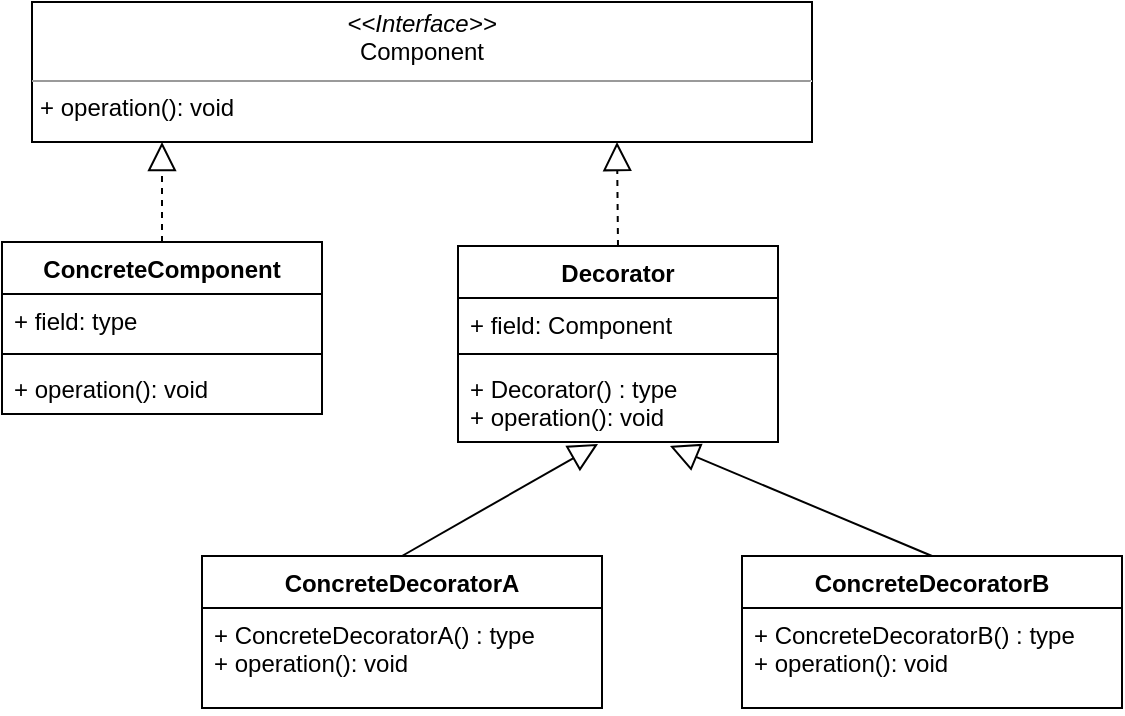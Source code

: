 <mxfile version="10.6.1" type="device"><diagram name="Page-1" id="929967ad-93f9-6ef4-fab6-5d389245f69c"><mxGraphModel dx="1394" dy="824" grid="1" gridSize="10" guides="1" tooltips="1" connect="1" arrows="1" fold="1" page="1" pageScale="1.5" pageWidth="1169" pageHeight="826" background="none" math="0" shadow="0"><root><mxCell id="0" style=";html=1;"/><mxCell id="1" style=";html=1;" parent="0"/><mxCell id="sr-3qaoRouUvl3E0NLpQ-2" value="ConcreteComponent" style="swimlane;fontStyle=1;align=center;verticalAlign=top;childLayout=stackLayout;horizontal=1;startSize=26;horizontalStack=0;resizeParent=1;resizeParentMax=0;resizeLast=0;collapsible=1;marginBottom=0;" vertex="1" parent="1"><mxGeometry x="200" y="144" width="160" height="86" as="geometry"/></mxCell><mxCell id="sr-3qaoRouUvl3E0NLpQ-3" value="+ field: type" style="text;strokeColor=none;fillColor=none;align=left;verticalAlign=top;spacingLeft=4;spacingRight=4;overflow=hidden;rotatable=0;points=[[0,0.5],[1,0.5]];portConstraint=eastwest;" vertex="1" parent="sr-3qaoRouUvl3E0NLpQ-2"><mxGeometry y="26" width="160" height="26" as="geometry"/></mxCell><mxCell id="sr-3qaoRouUvl3E0NLpQ-4" value="" style="line;strokeWidth=1;fillColor=none;align=left;verticalAlign=middle;spacingTop=-1;spacingLeft=3;spacingRight=3;rotatable=0;labelPosition=right;points=[];portConstraint=eastwest;" vertex="1" parent="sr-3qaoRouUvl3E0NLpQ-2"><mxGeometry y="52" width="160" height="8" as="geometry"/></mxCell><mxCell id="sr-3qaoRouUvl3E0NLpQ-5" value="+ operation(): void" style="text;strokeColor=none;fillColor=none;align=left;verticalAlign=top;spacingLeft=4;spacingRight=4;overflow=hidden;rotatable=0;points=[[0,0.5],[1,0.5]];portConstraint=eastwest;" vertex="1" parent="sr-3qaoRouUvl3E0NLpQ-2"><mxGeometry y="60" width="160" height="26" as="geometry"/></mxCell><mxCell id="sr-3qaoRouUvl3E0NLpQ-6" value="&lt;p style=&quot;margin: 0px ; margin-top: 4px ; text-align: center&quot;&gt;&lt;i&gt;&amp;lt;&amp;lt;Interface&amp;gt;&amp;gt;&lt;/i&gt;&lt;br&gt;Component&lt;/p&gt;&lt;hr size=&quot;1&quot;&gt;&lt;p style=&quot;margin: 0px ; margin-left: 4px&quot;&gt;+ operation(): void&lt;br&gt;&lt;/p&gt;" style="verticalAlign=top;align=left;overflow=fill;fontSize=12;fontFamily=Helvetica;html=1;" vertex="1" parent="1"><mxGeometry x="215" y="24" width="390" height="70" as="geometry"/></mxCell><mxCell id="sr-3qaoRouUvl3E0NLpQ-7" value="Decorator" style="swimlane;fontStyle=1;align=center;verticalAlign=top;childLayout=stackLayout;horizontal=1;startSize=26;horizontalStack=0;resizeParent=1;resizeParentMax=0;resizeLast=0;collapsible=1;marginBottom=0;" vertex="1" parent="1"><mxGeometry x="428" y="146" width="160" height="98" as="geometry"/></mxCell><mxCell id="sr-3qaoRouUvl3E0NLpQ-8" value="+ field: Component" style="text;strokeColor=none;fillColor=none;align=left;verticalAlign=top;spacingLeft=4;spacingRight=4;overflow=hidden;rotatable=0;points=[[0,0.5],[1,0.5]];portConstraint=eastwest;" vertex="1" parent="sr-3qaoRouUvl3E0NLpQ-7"><mxGeometry y="26" width="160" height="24" as="geometry"/></mxCell><mxCell id="sr-3qaoRouUvl3E0NLpQ-9" value="" style="line;strokeWidth=1;fillColor=none;align=left;verticalAlign=middle;spacingTop=-1;spacingLeft=3;spacingRight=3;rotatable=0;labelPosition=right;points=[];portConstraint=eastwest;" vertex="1" parent="sr-3qaoRouUvl3E0NLpQ-7"><mxGeometry y="50" width="160" height="8" as="geometry"/></mxCell><mxCell id="sr-3qaoRouUvl3E0NLpQ-10" value="+ Decorator() : type&#10;+ operation(): void&#10;" style="text;strokeColor=none;fillColor=none;align=left;verticalAlign=top;spacingLeft=4;spacingRight=4;overflow=hidden;rotatable=0;points=[[0,0.5],[1,0.5]];portConstraint=eastwest;" vertex="1" parent="sr-3qaoRouUvl3E0NLpQ-7"><mxGeometry y="58" width="160" height="40" as="geometry"/></mxCell><mxCell id="sr-3qaoRouUvl3E0NLpQ-11" value="ConcreteDecoratorA" style="swimlane;fontStyle=1;align=center;verticalAlign=top;childLayout=stackLayout;horizontal=1;startSize=26;horizontalStack=0;resizeParent=1;resizeParentMax=0;resizeLast=0;collapsible=1;marginBottom=0;" vertex="1" parent="1"><mxGeometry x="300" y="301" width="200" height="76" as="geometry"/></mxCell><mxCell id="sr-3qaoRouUvl3E0NLpQ-14" value="+ ConcreteDecoratorA() : type&#10;+ operation(): void&#10;" style="text;strokeColor=none;fillColor=none;align=left;verticalAlign=top;spacingLeft=4;spacingRight=4;overflow=hidden;rotatable=0;points=[[0,0.5],[1,0.5]];portConstraint=eastwest;" vertex="1" parent="sr-3qaoRouUvl3E0NLpQ-11"><mxGeometry y="26" width="200" height="50" as="geometry"/></mxCell><mxCell id="sr-3qaoRouUvl3E0NLpQ-15" value="ConcreteDecoratorB" style="swimlane;fontStyle=1;align=center;verticalAlign=top;childLayout=stackLayout;horizontal=1;startSize=26;horizontalStack=0;resizeParent=1;resizeParentMax=0;resizeLast=0;collapsible=1;marginBottom=0;" vertex="1" parent="1"><mxGeometry x="570" y="301" width="190" height="76" as="geometry"/></mxCell><mxCell id="sr-3qaoRouUvl3E0NLpQ-18" value="+ ConcreteDecoratorB() : type&#10;+ operation(): void&#10;" style="text;strokeColor=none;fillColor=none;align=left;verticalAlign=top;spacingLeft=4;spacingRight=4;overflow=hidden;rotatable=0;points=[[0,0.5],[1,0.5]];portConstraint=eastwest;" vertex="1" parent="sr-3qaoRouUvl3E0NLpQ-15"><mxGeometry y="26" width="190" height="50" as="geometry"/></mxCell><mxCell id="sr-3qaoRouUvl3E0NLpQ-19" value="" style="endArrow=block;dashed=1;endFill=0;endSize=12;html=1;exitX=0.5;exitY=0;exitDx=0;exitDy=0;" edge="1" parent="1" source="sr-3qaoRouUvl3E0NLpQ-2"><mxGeometry width="160" relative="1" as="geometry"><mxPoint x="282" y="138" as="sourcePoint"/><mxPoint x="280" y="94" as="targetPoint"/></mxGeometry></mxCell><mxCell id="sr-3qaoRouUvl3E0NLpQ-20" value="" style="endArrow=block;dashed=1;endFill=0;endSize=12;html=1;entryX=0.75;entryY=1;entryDx=0;entryDy=0;exitX=0.5;exitY=0;exitDx=0;exitDy=0;" edge="1" parent="1" source="sr-3qaoRouUvl3E0NLpQ-7" target="sr-3qaoRouUvl3E0NLpQ-6"><mxGeometry width="160" relative="1" as="geometry"><mxPoint x="620" y="85" as="sourcePoint"/><mxPoint x="785" y="1" as="targetPoint"/></mxGeometry></mxCell><mxCell id="sr-3qaoRouUvl3E0NLpQ-22" value="" style="endArrow=block;endFill=0;endSize=12;html=1;exitX=0.5;exitY=0;exitDx=0;exitDy=0;" edge="1" parent="1" source="sr-3qaoRouUvl3E0NLpQ-11"><mxGeometry width="160" relative="1" as="geometry"><mxPoint x="428" y="332" as="sourcePoint"/><mxPoint x="498" y="245" as="targetPoint"/></mxGeometry></mxCell><mxCell id="sr-3qaoRouUvl3E0NLpQ-24" value="" style="endArrow=block;endFill=0;endSize=12;html=1;exitX=0.5;exitY=0;exitDx=0;exitDy=0;" edge="1" parent="1" source="sr-3qaoRouUvl3E0NLpQ-15"><mxGeometry width="160" relative="1" as="geometry"><mxPoint x="649" y="324" as="sourcePoint"/><mxPoint x="534" y="246" as="targetPoint"/></mxGeometry></mxCell></root></mxGraphModel></diagram></mxfile>